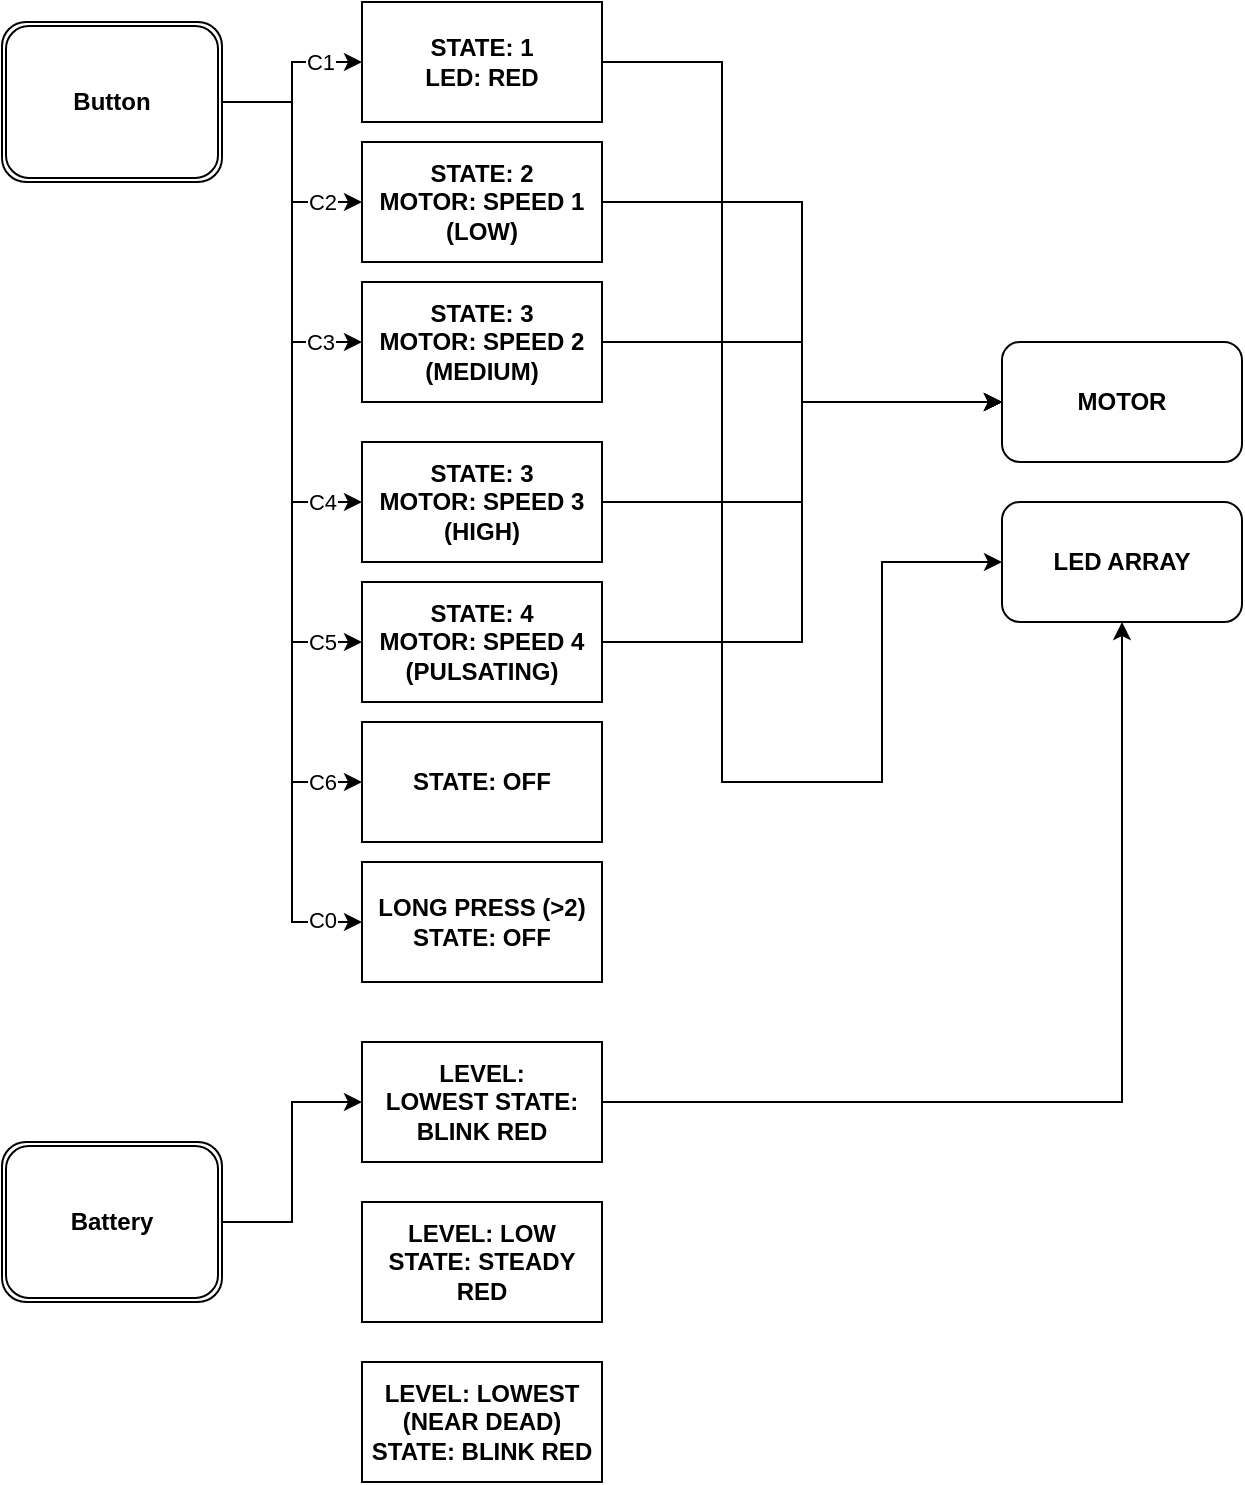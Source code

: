<mxfile version="24.6.2" type="device">
  <diagram name="Page-1" id="9B4uzzWmn3LJ-X_eK-5A">
    <mxGraphModel dx="1221" dy="680" grid="1" gridSize="10" guides="1" tooltips="1" connect="1" arrows="1" fold="1" page="1" pageScale="1" pageWidth="850" pageHeight="1100" math="0" shadow="0">
      <root>
        <mxCell id="0" />
        <mxCell id="1" parent="0" />
        <mxCell id="xhlpDpGyN-HD5XEs8_ex-57" style="edgeStyle=orthogonalEdgeStyle;rounded=0;orthogonalLoop=1;jettySize=auto;html=1;entryX=0;entryY=0.5;entryDx=0;entryDy=0;" edge="1" parent="1" source="xhlpDpGyN-HD5XEs8_ex-2" target="xhlpDpGyN-HD5XEs8_ex-8">
          <mxGeometry relative="1" as="geometry" />
        </mxCell>
        <mxCell id="xhlpDpGyN-HD5XEs8_ex-2" value="&lt;b&gt;STATE: 3&lt;br&gt;MOTOR: SPEED 3&lt;br&gt;(HIGH)&lt;/b&gt;" style="rounded=0;whiteSpace=wrap;html=1;" vertex="1" parent="1">
          <mxGeometry x="220" y="250" width="120" height="60" as="geometry" />
        </mxCell>
        <mxCell id="xhlpDpGyN-HD5XEs8_ex-52" style="edgeStyle=orthogonalEdgeStyle;rounded=0;orthogonalLoop=1;jettySize=auto;html=1;entryX=0;entryY=0.5;entryDx=0;entryDy=0;" edge="1" parent="1" source="xhlpDpGyN-HD5XEs8_ex-3" target="xhlpDpGyN-HD5XEs8_ex-8">
          <mxGeometry relative="1" as="geometry" />
        </mxCell>
        <mxCell id="xhlpDpGyN-HD5XEs8_ex-3" value="&lt;b&gt;STATE: 2&lt;/b&gt;&lt;div&gt;&lt;b&gt;MOTOR: SPEED 1 (LOW)&lt;/b&gt;&lt;/div&gt;" style="rounded=0;whiteSpace=wrap;html=1;" vertex="1" parent="1">
          <mxGeometry x="220" y="100" width="120" height="60" as="geometry" />
        </mxCell>
        <mxCell id="xhlpDpGyN-HD5XEs8_ex-48" style="edgeStyle=orthogonalEdgeStyle;rounded=0;orthogonalLoop=1;jettySize=auto;html=1;entryX=0;entryY=0.5;entryDx=0;entryDy=0;" edge="1" parent="1" source="xhlpDpGyN-HD5XEs8_ex-4" target="xhlpDpGyN-HD5XEs8_ex-1">
          <mxGeometry relative="1" as="geometry" />
        </mxCell>
        <mxCell id="xhlpDpGyN-HD5XEs8_ex-68" value="C1" style="edgeLabel;html=1;align=center;verticalAlign=middle;resizable=0;points=[];" vertex="1" connectable="0" parent="xhlpDpGyN-HD5XEs8_ex-48">
          <mxGeometry x="0.52" relative="1" as="geometry">
            <mxPoint as="offset" />
          </mxGeometry>
        </mxCell>
        <mxCell id="xhlpDpGyN-HD5XEs8_ex-51" style="edgeStyle=orthogonalEdgeStyle;rounded=0;orthogonalLoop=1;jettySize=auto;html=1;entryX=0;entryY=0.5;entryDx=0;entryDy=0;" edge="1" parent="1" source="xhlpDpGyN-HD5XEs8_ex-4" target="xhlpDpGyN-HD5XEs8_ex-3">
          <mxGeometry relative="1" as="geometry" />
        </mxCell>
        <mxCell id="xhlpDpGyN-HD5XEs8_ex-69" value="C2" style="edgeLabel;html=1;align=center;verticalAlign=middle;resizable=0;points=[];" vertex="1" connectable="0" parent="xhlpDpGyN-HD5XEs8_ex-51">
          <mxGeometry x="0.66" relative="1" as="geometry">
            <mxPoint as="offset" />
          </mxGeometry>
        </mxCell>
        <mxCell id="xhlpDpGyN-HD5XEs8_ex-53" style="edgeStyle=orthogonalEdgeStyle;rounded=0;orthogonalLoop=1;jettySize=auto;html=1;entryX=0;entryY=0.5;entryDx=0;entryDy=0;" edge="1" parent="1" source="xhlpDpGyN-HD5XEs8_ex-4" target="xhlpDpGyN-HD5XEs8_ex-27">
          <mxGeometry relative="1" as="geometry" />
        </mxCell>
        <mxCell id="xhlpDpGyN-HD5XEs8_ex-70" value="C3" style="edgeLabel;html=1;align=center;verticalAlign=middle;resizable=0;points=[];" vertex="1" connectable="0" parent="xhlpDpGyN-HD5XEs8_ex-53">
          <mxGeometry x="0.781" relative="1" as="geometry">
            <mxPoint as="offset" />
          </mxGeometry>
        </mxCell>
        <mxCell id="xhlpDpGyN-HD5XEs8_ex-55" style="edgeStyle=orthogonalEdgeStyle;rounded=0;orthogonalLoop=1;jettySize=auto;html=1;entryX=0;entryY=0.5;entryDx=0;entryDy=0;" edge="1" parent="1" source="xhlpDpGyN-HD5XEs8_ex-4" target="xhlpDpGyN-HD5XEs8_ex-2">
          <mxGeometry relative="1" as="geometry" />
        </mxCell>
        <mxCell id="xhlpDpGyN-HD5XEs8_ex-71" value="C4" style="edgeLabel;html=1;align=center;verticalAlign=middle;resizable=0;points=[];" vertex="1" connectable="0" parent="xhlpDpGyN-HD5XEs8_ex-55">
          <mxGeometry x="0.851" relative="1" as="geometry">
            <mxPoint as="offset" />
          </mxGeometry>
        </mxCell>
        <mxCell id="xhlpDpGyN-HD5XEs8_ex-56" style="edgeStyle=orthogonalEdgeStyle;rounded=0;orthogonalLoop=1;jettySize=auto;html=1;entryX=0;entryY=0.5;entryDx=0;entryDy=0;" edge="1" parent="1" source="xhlpDpGyN-HD5XEs8_ex-4" target="xhlpDpGyN-HD5XEs8_ex-32">
          <mxGeometry relative="1" as="geometry" />
        </mxCell>
        <mxCell id="xhlpDpGyN-HD5XEs8_ex-72" value="C5" style="edgeLabel;html=1;align=center;verticalAlign=middle;resizable=0;points=[];" vertex="1" connectable="0" parent="xhlpDpGyN-HD5XEs8_ex-56">
          <mxGeometry x="0.879" relative="1" as="geometry">
            <mxPoint as="offset" />
          </mxGeometry>
        </mxCell>
        <mxCell id="xhlpDpGyN-HD5XEs8_ex-59" style="edgeStyle=orthogonalEdgeStyle;rounded=0;orthogonalLoop=1;jettySize=auto;html=1;entryX=0;entryY=0.5;entryDx=0;entryDy=0;" edge="1" parent="1" source="xhlpDpGyN-HD5XEs8_ex-4" target="xhlpDpGyN-HD5XEs8_ex-37">
          <mxGeometry relative="1" as="geometry" />
        </mxCell>
        <mxCell id="xhlpDpGyN-HD5XEs8_ex-75" value="C6" style="edgeLabel;html=1;align=center;verticalAlign=middle;resizable=0;points=[];" vertex="1" connectable="0" parent="xhlpDpGyN-HD5XEs8_ex-59">
          <mxGeometry x="0.902" relative="1" as="geometry">
            <mxPoint as="offset" />
          </mxGeometry>
        </mxCell>
        <mxCell id="xhlpDpGyN-HD5XEs8_ex-76" style="edgeStyle=orthogonalEdgeStyle;rounded=0;orthogonalLoop=1;jettySize=auto;html=1;entryX=0;entryY=0.5;entryDx=0;entryDy=0;" edge="1" parent="1" source="xhlpDpGyN-HD5XEs8_ex-4" target="xhlpDpGyN-HD5XEs8_ex-41">
          <mxGeometry relative="1" as="geometry" />
        </mxCell>
        <mxCell id="xhlpDpGyN-HD5XEs8_ex-77" value="C0" style="edgeLabel;html=1;align=center;verticalAlign=middle;resizable=0;points=[];" vertex="1" connectable="0" parent="xhlpDpGyN-HD5XEs8_ex-76">
          <mxGeometry x="0.915" y="1" relative="1" as="geometry">
            <mxPoint as="offset" />
          </mxGeometry>
        </mxCell>
        <mxCell id="xhlpDpGyN-HD5XEs8_ex-4" value="&lt;b&gt;Button&lt;/b&gt;" style="shape=ext;double=1;rounded=1;whiteSpace=wrap;html=1;" vertex="1" parent="1">
          <mxGeometry x="40" y="40" width="110" height="80" as="geometry" />
        </mxCell>
        <mxCell id="xhlpDpGyN-HD5XEs8_ex-8" value="&lt;b&gt;MOTOR&lt;/b&gt;" style="rounded=1;whiteSpace=wrap;html=1;" vertex="1" parent="1">
          <mxGeometry x="540" y="200" width="120" height="60" as="geometry" />
        </mxCell>
        <mxCell id="xhlpDpGyN-HD5XEs8_ex-9" value="&lt;b&gt;LED ARRAY&lt;/b&gt;" style="rounded=1;whiteSpace=wrap;html=1;" vertex="1" parent="1">
          <mxGeometry x="540" y="280" width="120" height="60" as="geometry" />
        </mxCell>
        <mxCell id="xhlpDpGyN-HD5XEs8_ex-78" style="edgeStyle=orthogonalEdgeStyle;rounded=0;orthogonalLoop=1;jettySize=auto;html=1;entryX=0;entryY=0.5;entryDx=0;entryDy=0;" edge="1" parent="1" source="xhlpDpGyN-HD5XEs8_ex-1" target="xhlpDpGyN-HD5XEs8_ex-9">
          <mxGeometry relative="1" as="geometry">
            <Array as="points">
              <mxPoint x="400" y="60" />
              <mxPoint x="400" y="420" />
              <mxPoint x="480" y="420" />
              <mxPoint x="480" y="310" />
            </Array>
          </mxGeometry>
        </mxCell>
        <mxCell id="xhlpDpGyN-HD5XEs8_ex-1" value="&lt;b&gt;STATE: 1&lt;br&gt;LED: RED&lt;/b&gt;" style="rounded=0;whiteSpace=wrap;html=1;" vertex="1" parent="1">
          <mxGeometry x="220" y="30" width="120" height="60" as="geometry" />
        </mxCell>
        <mxCell id="xhlpDpGyN-HD5XEs8_ex-54" style="edgeStyle=orthogonalEdgeStyle;rounded=0;orthogonalLoop=1;jettySize=auto;html=1;entryX=0;entryY=0.5;entryDx=0;entryDy=0;" edge="1" parent="1" source="xhlpDpGyN-HD5XEs8_ex-27" target="xhlpDpGyN-HD5XEs8_ex-8">
          <mxGeometry relative="1" as="geometry" />
        </mxCell>
        <mxCell id="xhlpDpGyN-HD5XEs8_ex-27" value="&lt;b&gt;STATE: 3&lt;br&gt;MOTOR: SPEED 2&lt;br&gt;(MEDIUM)&lt;/b&gt;" style="rounded=0;whiteSpace=wrap;html=1;" vertex="1" parent="1">
          <mxGeometry x="220" y="170" width="120" height="60" as="geometry" />
        </mxCell>
        <mxCell id="xhlpDpGyN-HD5XEs8_ex-58" style="edgeStyle=orthogonalEdgeStyle;rounded=0;orthogonalLoop=1;jettySize=auto;html=1;entryX=0;entryY=0.5;entryDx=0;entryDy=0;" edge="1" parent="1" source="xhlpDpGyN-HD5XEs8_ex-32" target="xhlpDpGyN-HD5XEs8_ex-8">
          <mxGeometry relative="1" as="geometry" />
        </mxCell>
        <mxCell id="xhlpDpGyN-HD5XEs8_ex-32" value="&lt;b&gt;STATE: 4&lt;br&gt;MOTOR: SPEED 4&lt;br&gt;(PULSATING)&lt;/b&gt;" style="rounded=0;whiteSpace=wrap;html=1;" vertex="1" parent="1">
          <mxGeometry x="220" y="320" width="120" height="60" as="geometry" />
        </mxCell>
        <mxCell id="xhlpDpGyN-HD5XEs8_ex-37" value="&lt;b&gt;STATE: OFF&lt;/b&gt;" style="rounded=0;whiteSpace=wrap;html=1;" vertex="1" parent="1">
          <mxGeometry x="220" y="390" width="120" height="60" as="geometry" />
        </mxCell>
        <mxCell id="xhlpDpGyN-HD5XEs8_ex-41" value="&lt;b&gt;LONG PRESS (&amp;gt;2)&lt;br&gt;STATE: OFF&lt;/b&gt;" style="rounded=0;whiteSpace=wrap;html=1;" vertex="1" parent="1">
          <mxGeometry x="220" y="460" width="120" height="60" as="geometry" />
        </mxCell>
        <mxCell id="xhlpDpGyN-HD5XEs8_ex-82" style="edgeStyle=orthogonalEdgeStyle;rounded=0;orthogonalLoop=1;jettySize=auto;html=1;entryX=0;entryY=0.5;entryDx=0;entryDy=0;" edge="1" parent="1" source="xhlpDpGyN-HD5XEs8_ex-45" target="xhlpDpGyN-HD5XEs8_ex-79">
          <mxGeometry relative="1" as="geometry" />
        </mxCell>
        <mxCell id="xhlpDpGyN-HD5XEs8_ex-45" value="&lt;b&gt;Battery&lt;/b&gt;" style="shape=ext;double=1;rounded=1;whiteSpace=wrap;html=1;" vertex="1" parent="1">
          <mxGeometry x="40" y="600" width="110" height="80" as="geometry" />
        </mxCell>
        <mxCell id="xhlpDpGyN-HD5XEs8_ex-83" style="edgeStyle=orthogonalEdgeStyle;rounded=0;orthogonalLoop=1;jettySize=auto;html=1;entryX=0.5;entryY=1;entryDx=0;entryDy=0;" edge="1" parent="1" source="xhlpDpGyN-HD5XEs8_ex-79" target="xhlpDpGyN-HD5XEs8_ex-9">
          <mxGeometry relative="1" as="geometry" />
        </mxCell>
        <mxCell id="xhlpDpGyN-HD5XEs8_ex-79" value="&lt;b style=&quot;&quot;&gt;&lt;font style=&quot;font-size: 12px;&quot;&gt;LEVEL: LOWEST&amp;nbsp;&lt;/font&gt;&lt;/b&gt;&lt;b style=&quot;background-color: initial;&quot;&gt;STATE: BLINK RED&lt;/b&gt;" style="rounded=0;whiteSpace=wrap;html=1;" vertex="1" parent="1">
          <mxGeometry x="220" y="550" width="120" height="60" as="geometry" />
        </mxCell>
        <mxCell id="xhlpDpGyN-HD5XEs8_ex-80" value="&lt;b&gt;LEVEL: LOW&lt;/b&gt;&lt;div&gt;&lt;b&gt;STATE: STEADY RED&lt;/b&gt;&lt;/div&gt;" style="rounded=0;whiteSpace=wrap;html=1;" vertex="1" parent="1">
          <mxGeometry x="220" y="630" width="120" height="60" as="geometry" />
        </mxCell>
        <mxCell id="xhlpDpGyN-HD5XEs8_ex-81" value="&lt;b&gt;LEVEL: LOWEST (NEAR DEAD)&lt;/b&gt;&lt;div&gt;&lt;b&gt;STATE: BLINK RED&lt;/b&gt;&lt;/div&gt;" style="rounded=0;whiteSpace=wrap;html=1;" vertex="1" parent="1">
          <mxGeometry x="220" y="710" width="120" height="60" as="geometry" />
        </mxCell>
      </root>
    </mxGraphModel>
  </diagram>
</mxfile>
